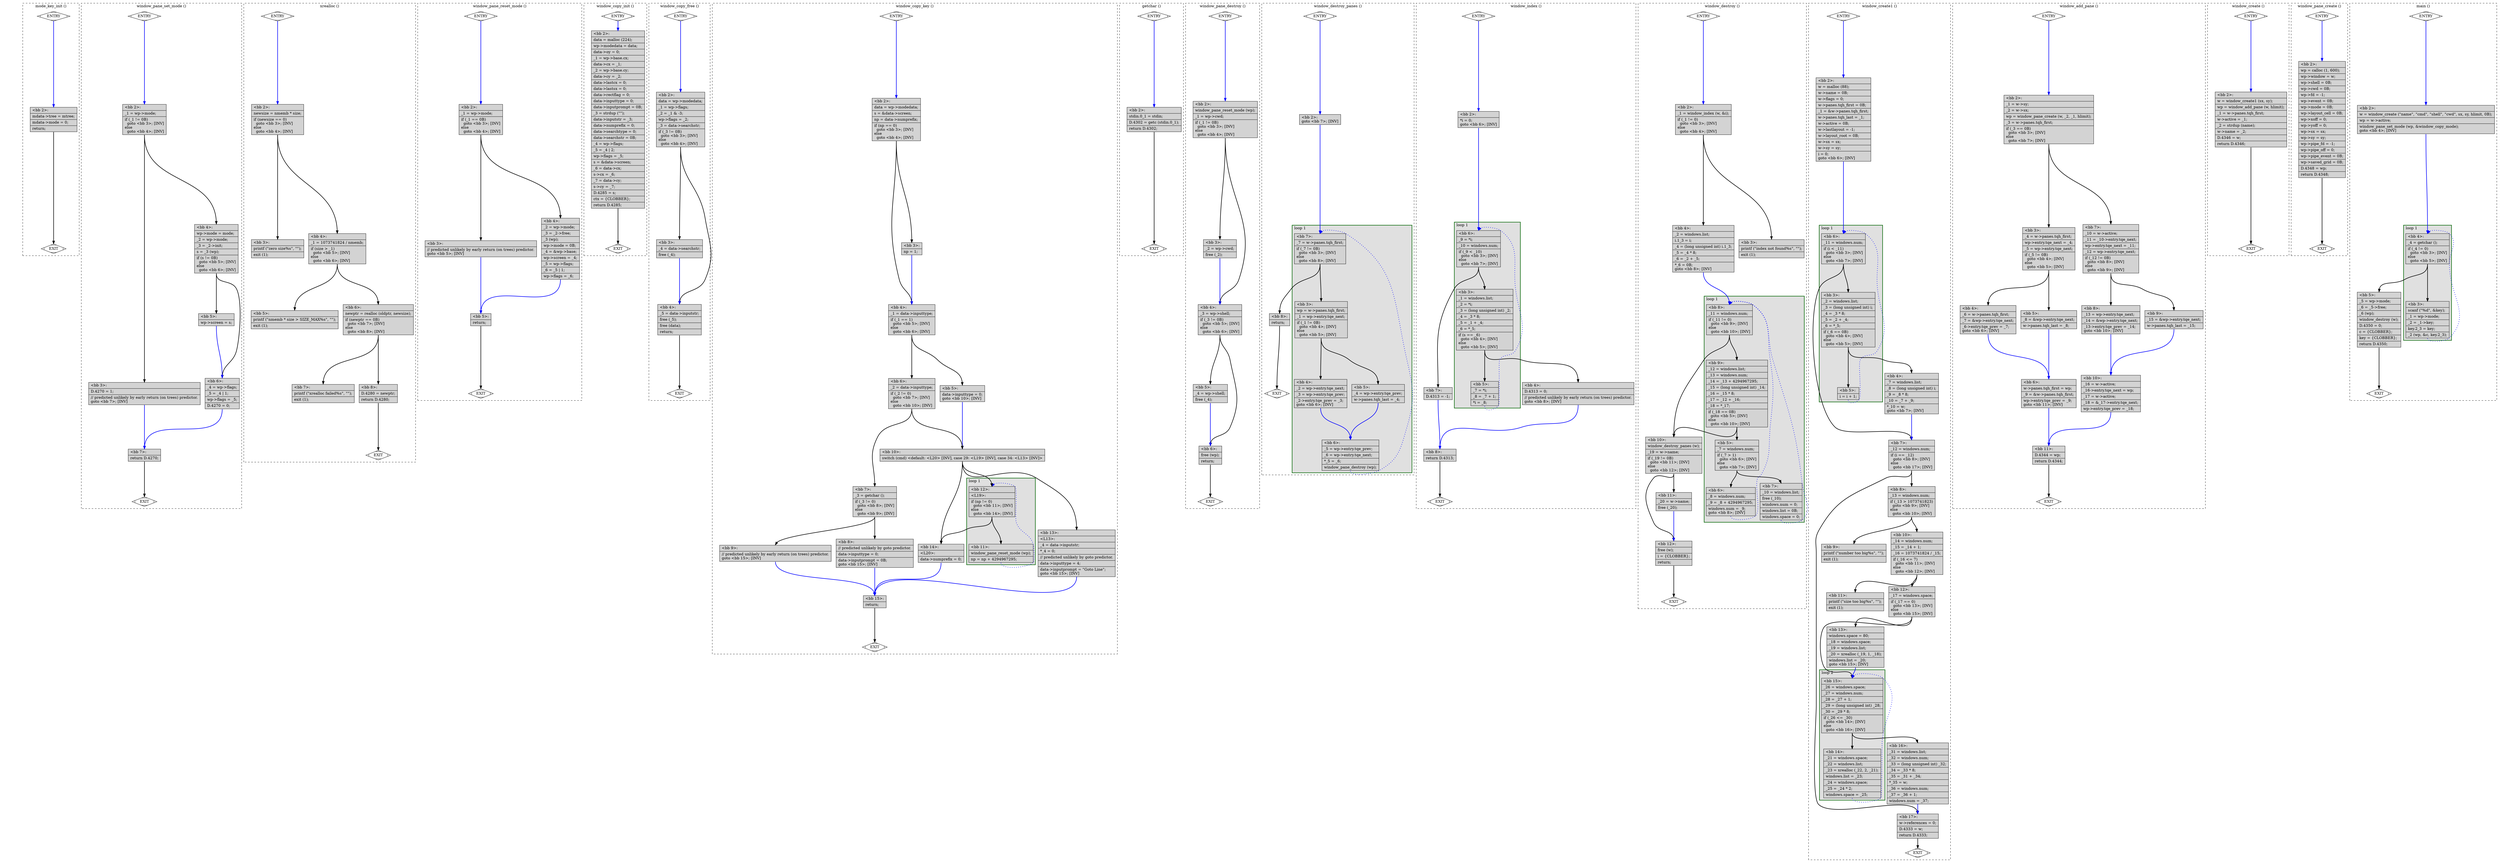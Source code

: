 digraph "test.o-tmux_uaf_1.c.015t.cfg" {
overlap=false;
subgraph "cluster_mode_key_init" {
	style="dashed";
	color="black";
	label="mode_key_init ()";
	fn_22_basic_block_0 [shape=Mdiamond,style=filled,fillcolor=white,label="ENTRY"];

	fn_22_basic_block_1 [shape=Mdiamond,style=filled,fillcolor=white,label="EXIT"];

	fn_22_basic_block_2 [shape=record,style=filled,fillcolor=lightgrey,label="{\<bb\ 2\>:\l\
|mdata-\>tree\ =\ mtree;\l\
|mdata-\>mode\ =\ 0;\l\
|return;\l\
}"];

	fn_22_basic_block_0:s -> fn_22_basic_block_2:n [style="solid,bold",color=blue,weight=100,constraint=true];
	fn_22_basic_block_2:s -> fn_22_basic_block_1:n [style="solid,bold",color=black,weight=10,constraint=true];
	fn_22_basic_block_0:s -> fn_22_basic_block_1:n [style="invis",constraint=true];
}
subgraph "cluster_window_pane_set_mode" {
	style="dashed";
	color="black";
	label="window_pane_set_mode ()";
	fn_23_basic_block_0 [shape=Mdiamond,style=filled,fillcolor=white,label="ENTRY"];

	fn_23_basic_block_1 [shape=Mdiamond,style=filled,fillcolor=white,label="EXIT"];

	fn_23_basic_block_2 [shape=record,style=filled,fillcolor=lightgrey,label="{\<bb\ 2\>:\l\
|_1\ =\ wp-\>mode;\l\
|if\ (_1\ !=\ 0B)\l\
\ \ goto\ \<bb\ 3\>;\ [INV]\l\
else\l\
\ \ goto\ \<bb\ 4\>;\ [INV]\l\
}"];

	fn_23_basic_block_3 [shape=record,style=filled,fillcolor=lightgrey,label="{\<bb\ 3\>:\l\
|D.4270\ =\ 1;\l\
|//\ predicted\ unlikely\ by\ early\ return\ (on\ trees)\ predictor.\l\
goto\ \<bb\ 7\>;\ [INV]\l\
}"];

	fn_23_basic_block_4 [shape=record,style=filled,fillcolor=lightgrey,label="{\<bb\ 4\>:\l\
|wp-\>mode\ =\ mode;\l\
|_2\ =\ wp-\>mode;\l\
|_3\ =\ _2-\>init;\l\
|s\ =\ _3\ (wp);\l\
|if\ (s\ !=\ 0B)\l\
\ \ goto\ \<bb\ 5\>;\ [INV]\l\
else\l\
\ \ goto\ \<bb\ 6\>;\ [INV]\l\
}"];

	fn_23_basic_block_5 [shape=record,style=filled,fillcolor=lightgrey,label="{\<bb\ 5\>:\l\
|wp-\>screen\ =\ s;\l\
}"];

	fn_23_basic_block_6 [shape=record,style=filled,fillcolor=lightgrey,label="{\<bb\ 6\>:\l\
|_4\ =\ wp-\>flags;\l\
|_5\ =\ _4\ \|\ 1;\l\
|wp-\>flags\ =\ _5;\l\
|D.4270\ =\ 0;\l\
}"];

	fn_23_basic_block_7 [shape=record,style=filled,fillcolor=lightgrey,label="{\<bb\ 7\>:\l\
|return\ D.4270;\l\
}"];

	fn_23_basic_block_0:s -> fn_23_basic_block_2:n [style="solid,bold",color=blue,weight=100,constraint=true];
	fn_23_basic_block_2:s -> fn_23_basic_block_3:n [style="solid,bold",color=black,weight=10,constraint=true];
	fn_23_basic_block_2:s -> fn_23_basic_block_4:n [style="solid,bold",color=black,weight=10,constraint=true];
	fn_23_basic_block_3:s -> fn_23_basic_block_7:n [style="solid,bold",color=blue,weight=100,constraint=true];
	fn_23_basic_block_4:s -> fn_23_basic_block_5:n [style="solid,bold",color=black,weight=10,constraint=true];
	fn_23_basic_block_4:s -> fn_23_basic_block_6:n [style="solid,bold",color=black,weight=10,constraint=true];
	fn_23_basic_block_5:s -> fn_23_basic_block_6:n [style="solid,bold",color=blue,weight=100,constraint=true];
	fn_23_basic_block_6:s -> fn_23_basic_block_7:n [style="solid,bold",color=blue,weight=100,constraint=true];
	fn_23_basic_block_7:s -> fn_23_basic_block_1:n [style="solid,bold",color=black,weight=10,constraint=true];
	fn_23_basic_block_0:s -> fn_23_basic_block_1:n [style="invis",constraint=true];
}
subgraph "cluster_xrealloc" {
	style="dashed";
	color="black";
	label="xrealloc ()";
	fn_24_basic_block_0 [shape=Mdiamond,style=filled,fillcolor=white,label="ENTRY"];

	fn_24_basic_block_1 [shape=Mdiamond,style=filled,fillcolor=white,label="EXIT"];

	fn_24_basic_block_2 [shape=record,style=filled,fillcolor=lightgrey,label="{\<bb\ 2\>:\l\
|newsize\ =\ nmemb\ *\ size;\l\
|if\ (newsize\ ==\ 0)\l\
\ \ goto\ \<bb\ 3\>;\ [INV]\l\
else\l\
\ \ goto\ \<bb\ 4\>;\ [INV]\l\
}"];

	fn_24_basic_block_3 [shape=record,style=filled,fillcolor=lightgrey,label="{\<bb\ 3\>:\l\
|printf\ (\"zero\ size%s\",\ \"\");\l\
|exit\ (1);\l\
}"];

	fn_24_basic_block_4 [shape=record,style=filled,fillcolor=lightgrey,label="{\<bb\ 4\>:\l\
|_1\ =\ 1073741824\ /\ nmemb;\l\
|if\ (size\ \>\ _1)\l\
\ \ goto\ \<bb\ 5\>;\ [INV]\l\
else\l\
\ \ goto\ \<bb\ 6\>;\ [INV]\l\
}"];

	fn_24_basic_block_5 [shape=record,style=filled,fillcolor=lightgrey,label="{\<bb\ 5\>:\l\
|printf\ (\"nmemb\ *\ size\ \>\ SIZE_MAX%s\",\ \"\");\l\
|exit\ (1);\l\
}"];

	fn_24_basic_block_6 [shape=record,style=filled,fillcolor=lightgrey,label="{\<bb\ 6\>:\l\
|newptr\ =\ realloc\ (oldptr,\ newsize);\l\
|if\ (newptr\ ==\ 0B)\l\
\ \ goto\ \<bb\ 7\>;\ [INV]\l\
else\l\
\ \ goto\ \<bb\ 8\>;\ [INV]\l\
}"];

	fn_24_basic_block_7 [shape=record,style=filled,fillcolor=lightgrey,label="{\<bb\ 7\>:\l\
|printf\ (\"xrealloc\ failed%s\",\ \"\");\l\
|exit\ (1);\l\
}"];

	fn_24_basic_block_8 [shape=record,style=filled,fillcolor=lightgrey,label="{\<bb\ 8\>:\l\
|D.4280\ =\ newptr;\l\
|return\ D.4280;\l\
}"];

	fn_24_basic_block_0:s -> fn_24_basic_block_2:n [style="solid,bold",color=blue,weight=100,constraint=true];
	fn_24_basic_block_2:s -> fn_24_basic_block_3:n [style="solid,bold",color=black,weight=10,constraint=true];
	fn_24_basic_block_2:s -> fn_24_basic_block_4:n [style="solid,bold",color=black,weight=10,constraint=true];
	fn_24_basic_block_4:s -> fn_24_basic_block_5:n [style="solid,bold",color=black,weight=10,constraint=true];
	fn_24_basic_block_4:s -> fn_24_basic_block_6:n [style="solid,bold",color=black,weight=10,constraint=true];
	fn_24_basic_block_6:s -> fn_24_basic_block_7:n [style="solid,bold",color=black,weight=10,constraint=true];
	fn_24_basic_block_6:s -> fn_24_basic_block_8:n [style="solid,bold",color=black,weight=10,constraint=true];
	fn_24_basic_block_8:s -> fn_24_basic_block_1:n [style="solid,bold",color=black,weight=10,constraint=true];
	fn_24_basic_block_0:s -> fn_24_basic_block_1:n [style="invis",constraint=true];
}
subgraph "cluster_window_pane_reset_mode" {
	style="dashed";
	color="black";
	label="window_pane_reset_mode ()";
	fn_25_basic_block_0 [shape=Mdiamond,style=filled,fillcolor=white,label="ENTRY"];

	fn_25_basic_block_1 [shape=Mdiamond,style=filled,fillcolor=white,label="EXIT"];

	fn_25_basic_block_2 [shape=record,style=filled,fillcolor=lightgrey,label="{\<bb\ 2\>:\l\
|_1\ =\ wp-\>mode;\l\
|if\ (_1\ ==\ 0B)\l\
\ \ goto\ \<bb\ 3\>;\ [INV]\l\
else\l\
\ \ goto\ \<bb\ 4\>;\ [INV]\l\
}"];

	fn_25_basic_block_3 [shape=record,style=filled,fillcolor=lightgrey,label="{\<bb\ 3\>:\l\
|//\ predicted\ unlikely\ by\ early\ return\ (on\ trees)\ predictor.\l\
goto\ \<bb\ 5\>;\ [INV]\l\
}"];

	fn_25_basic_block_4 [shape=record,style=filled,fillcolor=lightgrey,label="{\<bb\ 4\>:\l\
|_2\ =\ wp-\>mode;\l\
|_3\ =\ _2-\>free;\l\
|_3\ (wp);\l\
|wp-\>mode\ =\ 0B;\l\
|_4\ =\ &wp-\>base;\l\
|wp-\>screen\ =\ _4;\l\
|_5\ =\ wp-\>flags;\l\
|_6\ =\ _5\ \|\ 1;\l\
|wp-\>flags\ =\ _6;\l\
}"];

	fn_25_basic_block_5 [shape=record,style=filled,fillcolor=lightgrey,label="{\<bb\ 5\>:\l\
|return;\l\
}"];

	fn_25_basic_block_0:s -> fn_25_basic_block_2:n [style="solid,bold",color=blue,weight=100,constraint=true];
	fn_25_basic_block_2:s -> fn_25_basic_block_3:n [style="solid,bold",color=black,weight=10,constraint=true];
	fn_25_basic_block_2:s -> fn_25_basic_block_4:n [style="solid,bold",color=black,weight=10,constraint=true];
	fn_25_basic_block_3:s -> fn_25_basic_block_5:n [style="solid,bold",color=blue,weight=100,constraint=true];
	fn_25_basic_block_4:s -> fn_25_basic_block_5:n [style="solid,bold",color=blue,weight=100,constraint=true];
	fn_25_basic_block_5:s -> fn_25_basic_block_1:n [style="solid,bold",color=black,weight=10,constraint=true];
	fn_25_basic_block_0:s -> fn_25_basic_block_1:n [style="invis",constraint=true];
}
subgraph "cluster_window_copy_init" {
	style="dashed";
	color="black";
	label="window_copy_init ()";
	fn_26_basic_block_0 [shape=Mdiamond,style=filled,fillcolor=white,label="ENTRY"];

	fn_26_basic_block_1 [shape=Mdiamond,style=filled,fillcolor=white,label="EXIT"];

	fn_26_basic_block_2 [shape=record,style=filled,fillcolor=lightgrey,label="{\<bb\ 2\>:\l\
|data\ =\ malloc\ (224);\l\
|wp-\>modedata\ =\ data;\l\
|data-\>oy\ =\ 0;\l\
|_1\ =\ wp-\>base.cx;\l\
|data-\>cx\ =\ _1;\l\
|_2\ =\ wp-\>base.cy;\l\
|data-\>cy\ =\ _2;\l\
|data-\>lastcx\ =\ 0;\l\
|data-\>lastsx\ =\ 0;\l\
|data-\>rectflag\ =\ 0;\l\
|data-\>inputtype\ =\ 0;\l\
|data-\>inputprompt\ =\ 0B;\l\
|_3\ =\ strdup\ (\"\");\l\
|data-\>inputstr\ =\ _3;\l\
|data-\>numprefix\ =\ 0;\l\
|data-\>searchtype\ =\ 0;\l\
|data-\>searchstr\ =\ 0B;\l\
|_4\ =\ wp-\>flags;\l\
|_5\ =\ _4\ \|\ 2;\l\
|wp-\>flags\ =\ _5;\l\
|s\ =\ &data-\>screen;\l\
|_6\ =\ data-\>cx;\l\
|s-\>cx\ =\ _6;\l\
|_7\ =\ data-\>cy;\l\
|s-\>cy\ =\ _7;\l\
|D.4285\ =\ s;\l\
|ctx\ =\ \{CLOBBER\};\l\
|return\ D.4285;\l\
}"];

	fn_26_basic_block_0:s -> fn_26_basic_block_2:n [style="solid,bold",color=blue,weight=100,constraint=true];
	fn_26_basic_block_2:s -> fn_26_basic_block_1:n [style="solid,bold",color=black,weight=10,constraint=true];
	fn_26_basic_block_0:s -> fn_26_basic_block_1:n [style="invis",constraint=true];
}
subgraph "cluster_window_copy_free" {
	style="dashed";
	color="black";
	label="window_copy_free ()";
	fn_27_basic_block_0 [shape=Mdiamond,style=filled,fillcolor=white,label="ENTRY"];

	fn_27_basic_block_1 [shape=Mdiamond,style=filled,fillcolor=white,label="EXIT"];

	fn_27_basic_block_2 [shape=record,style=filled,fillcolor=lightgrey,label="{\<bb\ 2\>:\l\
|data\ =\ wp-\>modedata;\l\
|_1\ =\ wp-\>flags;\l\
|_2\ =\ _1\ &\ -3;\l\
|wp-\>flags\ =\ _2;\l\
|_3\ =\ data-\>searchstr;\l\
|if\ (_3\ !=\ 0B)\l\
\ \ goto\ \<bb\ 3\>;\ [INV]\l\
else\l\
\ \ goto\ \<bb\ 4\>;\ [INV]\l\
}"];

	fn_27_basic_block_3 [shape=record,style=filled,fillcolor=lightgrey,label="{\<bb\ 3\>:\l\
|_4\ =\ data-\>searchstr;\l\
|free\ (_4);\l\
}"];

	fn_27_basic_block_4 [shape=record,style=filled,fillcolor=lightgrey,label="{\<bb\ 4\>:\l\
|_5\ =\ data-\>inputstr;\l\
|free\ (_5);\l\
|free\ (data);\l\
|return;\l\
}"];

	fn_27_basic_block_0:s -> fn_27_basic_block_2:n [style="solid,bold",color=blue,weight=100,constraint=true];
	fn_27_basic_block_2:s -> fn_27_basic_block_3:n [style="solid,bold",color=black,weight=10,constraint=true];
	fn_27_basic_block_2:s -> fn_27_basic_block_4:n [style="solid,bold",color=black,weight=10,constraint=true];
	fn_27_basic_block_3:s -> fn_27_basic_block_4:n [style="solid,bold",color=blue,weight=100,constraint=true];
	fn_27_basic_block_4:s -> fn_27_basic_block_1:n [style="solid,bold",color=black,weight=10,constraint=true];
	fn_27_basic_block_0:s -> fn_27_basic_block_1:n [style="invis",constraint=true];
}
subgraph "cluster_window_copy_key" {
	style="dashed";
	color="black";
	label="window_copy_key ()";
	subgraph cluster_28_1 {
	style="filled";
	color="darkgreen";
	fillcolor="grey88";
	label="loop 1";
	labeljust=l;
	penwidth=2;
	fn_28_basic_block_12 [shape=record,style=filled,fillcolor=lightgrey,label="{\<bb\ 12\>:\l\
|\<L19\>:\l\
|if\ (np\ !=\ 0)\l\
\ \ goto\ \<bb\ 11\>;\ [INV]\l\
else\l\
\ \ goto\ \<bb\ 14\>;\ [INV]\l\
}"];

	fn_28_basic_block_11 [shape=record,style=filled,fillcolor=lightgrey,label="{\<bb\ 11\>:\l\
|window_pane_reset_mode\ (wp);\l\
|np\ =\ np\ +\ 4294967295;\l\
}"];

	}
	fn_28_basic_block_0 [shape=Mdiamond,style=filled,fillcolor=white,label="ENTRY"];

	fn_28_basic_block_1 [shape=Mdiamond,style=filled,fillcolor=white,label="EXIT"];

	fn_28_basic_block_2 [shape=record,style=filled,fillcolor=lightgrey,label="{\<bb\ 2\>:\l\
|data\ =\ wp-\>modedata;\l\
|s\ =\ &data-\>screen;\l\
|np\ =\ data-\>numprefix;\l\
|if\ (np\ ==\ 0)\l\
\ \ goto\ \<bb\ 3\>;\ [INV]\l\
else\l\
\ \ goto\ \<bb\ 4\>;\ [INV]\l\
}"];

	fn_28_basic_block_3 [shape=record,style=filled,fillcolor=lightgrey,label="{\<bb\ 3\>:\l\
|np\ =\ 1;\l\
}"];

	fn_28_basic_block_4 [shape=record,style=filled,fillcolor=lightgrey,label="{\<bb\ 4\>:\l\
|_1\ =\ data-\>inputtype;\l\
|if\ (_1\ ==\ 1)\l\
\ \ goto\ \<bb\ 5\>;\ [INV]\l\
else\l\
\ \ goto\ \<bb\ 6\>;\ [INV]\l\
}"];

	fn_28_basic_block_5 [shape=record,style=filled,fillcolor=lightgrey,label="{\<bb\ 5\>:\l\
|data-\>inputtype\ =\ 0;\l\
goto\ \<bb\ 10\>;\ [INV]\l\
}"];

	fn_28_basic_block_6 [shape=record,style=filled,fillcolor=lightgrey,label="{\<bb\ 6\>:\l\
|_2\ =\ data-\>inputtype;\l\
|if\ (_2\ !=\ 0)\l\
\ \ goto\ \<bb\ 7\>;\ [INV]\l\
else\l\
\ \ goto\ \<bb\ 10\>;\ [INV]\l\
}"];

	fn_28_basic_block_7 [shape=record,style=filled,fillcolor=lightgrey,label="{\<bb\ 7\>:\l\
|_3\ =\ getchar\ ();\l\
|if\ (_3\ !=\ 0)\l\
\ \ goto\ \<bb\ 8\>;\ [INV]\l\
else\l\
\ \ goto\ \<bb\ 9\>;\ [INV]\l\
}"];

	fn_28_basic_block_8 [shape=record,style=filled,fillcolor=lightgrey,label="{\<bb\ 8\>:\l\
|//\ predicted\ unlikely\ by\ goto\ predictor.\l\
|data-\>inputtype\ =\ 0;\l\
|data-\>inputprompt\ =\ 0B;\l\
goto\ \<bb\ 15\>;\ [INV]\l\
}"];

	fn_28_basic_block_9 [shape=record,style=filled,fillcolor=lightgrey,label="{\<bb\ 9\>:\l\
|//\ predicted\ unlikely\ by\ early\ return\ (on\ trees)\ predictor.\l\
goto\ \<bb\ 15\>;\ [INV]\l\
}"];

	fn_28_basic_block_10 [shape=record,style=filled,fillcolor=lightgrey,label="{\<bb\ 10\>:\l\
|switch\ (cmd)\ \<default:\ \<L20\>\ [INV],\ case\ 29:\ \<L19\>\ [INV],\ case\ 34:\ \<L13\>\ [INV]\>\l\
}"];

	fn_28_basic_block_13 [shape=record,style=filled,fillcolor=lightgrey,label="{\<bb\ 13\>:\l\
|\<L13\>:\l\
|_4\ =\ data-\>inputstr;\l\
|*_4\ =\ 0;\l\
|//\ predicted\ unlikely\ by\ goto\ predictor.\l\
|data-\>inputtype\ =\ 4;\l\
|data-\>inputprompt\ =\ \"Goto\ Line\";\l\
goto\ \<bb\ 15\>;\ [INV]\l\
}"];

	fn_28_basic_block_14 [shape=record,style=filled,fillcolor=lightgrey,label="{\<bb\ 14\>:\l\
|\<L20\>:\l\
|data-\>numprefix\ =\ 0;\l\
}"];

	fn_28_basic_block_15 [shape=record,style=filled,fillcolor=lightgrey,label="{\<bb\ 15\>:\l\
|return;\l\
}"];

	fn_28_basic_block_0:s -> fn_28_basic_block_2:n [style="solid,bold",color=blue,weight=100,constraint=true];
	fn_28_basic_block_2:s -> fn_28_basic_block_3:n [style="solid,bold",color=black,weight=10,constraint=true];
	fn_28_basic_block_2:s -> fn_28_basic_block_4:n [style="solid,bold",color=black,weight=10,constraint=true];
	fn_28_basic_block_3:s -> fn_28_basic_block_4:n [style="solid,bold",color=blue,weight=100,constraint=true];
	fn_28_basic_block_4:s -> fn_28_basic_block_5:n [style="solid,bold",color=black,weight=10,constraint=true];
	fn_28_basic_block_4:s -> fn_28_basic_block_6:n [style="solid,bold",color=black,weight=10,constraint=true];
	fn_28_basic_block_5:s -> fn_28_basic_block_10:n [style="solid,bold",color=blue,weight=100,constraint=true];
	fn_28_basic_block_6:s -> fn_28_basic_block_7:n [style="solid,bold",color=black,weight=10,constraint=true];
	fn_28_basic_block_6:s -> fn_28_basic_block_10:n [style="solid,bold",color=black,weight=10,constraint=true];
	fn_28_basic_block_7:s -> fn_28_basic_block_8:n [style="solid,bold",color=black,weight=10,constraint=true];
	fn_28_basic_block_7:s -> fn_28_basic_block_9:n [style="solid,bold",color=black,weight=10,constraint=true];
	fn_28_basic_block_8:s -> fn_28_basic_block_15:n [style="solid,bold",color=blue,weight=100,constraint=true];
	fn_28_basic_block_9:s -> fn_28_basic_block_15:n [style="solid,bold",color=blue,weight=100,constraint=true];
	fn_28_basic_block_10:s -> fn_28_basic_block_14:n [style="solid,bold",color=black,weight=10,constraint=true];
	fn_28_basic_block_10:s -> fn_28_basic_block_12:n [style="solid,bold",color=black,weight=10,constraint=true];
	fn_28_basic_block_10:s -> fn_28_basic_block_13:n [style="solid,bold",color=black,weight=10,constraint=true];
	fn_28_basic_block_11:s -> fn_28_basic_block_12:n [style="dotted,bold",color=blue,weight=10,constraint=false];
	fn_28_basic_block_12:s -> fn_28_basic_block_11:n [style="solid,bold",color=black,weight=10,constraint=true];
	fn_28_basic_block_12:s -> fn_28_basic_block_14:n [style="solid,bold",color=black,weight=10,constraint=true];
	fn_28_basic_block_13:s -> fn_28_basic_block_15:n [style="solid,bold",color=blue,weight=100,constraint=true];
	fn_28_basic_block_14:s -> fn_28_basic_block_15:n [style="solid,bold",color=blue,weight=100,constraint=true];
	fn_28_basic_block_15:s -> fn_28_basic_block_1:n [style="solid,bold",color=black,weight=10,constraint=true];
	fn_28_basic_block_0:s -> fn_28_basic_block_1:n [style="invis",constraint=true];
}
subgraph "cluster_getchar" {
	style="dashed";
	color="black";
	label="getchar ()";
	fn_1_basic_block_0 [shape=Mdiamond,style=filled,fillcolor=white,label="ENTRY"];

	fn_1_basic_block_1 [shape=Mdiamond,style=filled,fillcolor=white,label="EXIT"];

	fn_1_basic_block_2 [shape=record,style=filled,fillcolor=lightgrey,label="{\<bb\ 2\>:\l\
|stdin.0_1\ =\ stdin;\l\
|D.4302\ =\ getc\ (stdin.0_1);\l\
|return\ D.4302;\l\
}"];

	fn_1_basic_block_0:s -> fn_1_basic_block_2:n [style="solid,bold",color=blue,weight=100,constraint=true];
	fn_1_basic_block_2:s -> fn_1_basic_block_1:n [style="solid,bold",color=black,weight=10,constraint=true];
	fn_1_basic_block_0:s -> fn_1_basic_block_1:n [style="invis",constraint=true];
}
subgraph "cluster_window_pane_destroy" {
	style="dashed";
	color="black";
	label="window_pane_destroy ()";
	fn_29_basic_block_0 [shape=Mdiamond,style=filled,fillcolor=white,label="ENTRY"];

	fn_29_basic_block_1 [shape=Mdiamond,style=filled,fillcolor=white,label="EXIT"];

	fn_29_basic_block_2 [shape=record,style=filled,fillcolor=lightgrey,label="{\<bb\ 2\>:\l\
|window_pane_reset_mode\ (wp);\l\
|_1\ =\ wp-\>cwd;\l\
|if\ (_1\ !=\ 0B)\l\
\ \ goto\ \<bb\ 3\>;\ [INV]\l\
else\l\
\ \ goto\ \<bb\ 4\>;\ [INV]\l\
}"];

	fn_29_basic_block_3 [shape=record,style=filled,fillcolor=lightgrey,label="{\<bb\ 3\>:\l\
|_2\ =\ wp-\>cwd;\l\
|free\ (_2);\l\
}"];

	fn_29_basic_block_4 [shape=record,style=filled,fillcolor=lightgrey,label="{\<bb\ 4\>:\l\
|_3\ =\ wp-\>shell;\l\
|if\ (_3\ !=\ 0B)\l\
\ \ goto\ \<bb\ 5\>;\ [INV]\l\
else\l\
\ \ goto\ \<bb\ 6\>;\ [INV]\l\
}"];

	fn_29_basic_block_5 [shape=record,style=filled,fillcolor=lightgrey,label="{\<bb\ 5\>:\l\
|_4\ =\ wp-\>shell;\l\
|free\ (_4);\l\
}"];

	fn_29_basic_block_6 [shape=record,style=filled,fillcolor=lightgrey,label="{\<bb\ 6\>:\l\
|free\ (wp);\l\
|return;\l\
}"];

	fn_29_basic_block_0:s -> fn_29_basic_block_2:n [style="solid,bold",color=blue,weight=100,constraint=true];
	fn_29_basic_block_2:s -> fn_29_basic_block_3:n [style="solid,bold",color=black,weight=10,constraint=true];
	fn_29_basic_block_2:s -> fn_29_basic_block_4:n [style="solid,bold",color=black,weight=10,constraint=true];
	fn_29_basic_block_3:s -> fn_29_basic_block_4:n [style="solid,bold",color=blue,weight=100,constraint=true];
	fn_29_basic_block_4:s -> fn_29_basic_block_5:n [style="solid,bold",color=black,weight=10,constraint=true];
	fn_29_basic_block_4:s -> fn_29_basic_block_6:n [style="solid,bold",color=black,weight=10,constraint=true];
	fn_29_basic_block_5:s -> fn_29_basic_block_6:n [style="solid,bold",color=blue,weight=100,constraint=true];
	fn_29_basic_block_6:s -> fn_29_basic_block_1:n [style="solid,bold",color=black,weight=10,constraint=true];
	fn_29_basic_block_0:s -> fn_29_basic_block_1:n [style="invis",constraint=true];
}
subgraph "cluster_window_destroy_panes" {
	style="dashed";
	color="black";
	label="window_destroy_panes ()";
	subgraph cluster_30_1 {
	style="filled";
	color="darkgreen";
	fillcolor="grey88";
	label="loop 1";
	labeljust=l;
	penwidth=2;
	fn_30_basic_block_7 [shape=record,style=filled,fillcolor=lightgrey,label="{\<bb\ 7\>:\l\
|_7\ =\ w-\>panes.tqh_first;\l\
|if\ (_7\ !=\ 0B)\l\
\ \ goto\ \<bb\ 3\>;\ [INV]\l\
else\l\
\ \ goto\ \<bb\ 8\>;\ [INV]\l\
}"];

	fn_30_basic_block_3 [shape=record,style=filled,fillcolor=lightgrey,label="{\<bb\ 3\>:\l\
|wp\ =\ w-\>panes.tqh_first;\l\
|_1\ =\ wp-\>entry.tqe_next;\l\
|if\ (_1\ !=\ 0B)\l\
\ \ goto\ \<bb\ 4\>;\ [INV]\l\
else\l\
\ \ goto\ \<bb\ 5\>;\ [INV]\l\
}"];

	fn_30_basic_block_4 [shape=record,style=filled,fillcolor=lightgrey,label="{\<bb\ 4\>:\l\
|_2\ =\ wp-\>entry.tqe_next;\l\
|_3\ =\ wp-\>entry.tqe_prev;\l\
|_2-\>entry.tqe_prev\ =\ _3;\l\
goto\ \<bb\ 6\>;\ [INV]\l\
}"];

	fn_30_basic_block_5 [shape=record,style=filled,fillcolor=lightgrey,label="{\<bb\ 5\>:\l\
|_4\ =\ wp-\>entry.tqe_prev;\l\
|w-\>panes.tqh_last\ =\ _4;\l\
}"];

	fn_30_basic_block_6 [shape=record,style=filled,fillcolor=lightgrey,label="{\<bb\ 6\>:\l\
|_5\ =\ wp-\>entry.tqe_prev;\l\
|_6\ =\ wp-\>entry.tqe_next;\l\
|*_5\ =\ _6;\l\
|window_pane_destroy\ (wp);\l\
}"];

	}
	fn_30_basic_block_0 [shape=Mdiamond,style=filled,fillcolor=white,label="ENTRY"];

	fn_30_basic_block_1 [shape=Mdiamond,style=filled,fillcolor=white,label="EXIT"];

	fn_30_basic_block_2 [shape=record,style=filled,fillcolor=lightgrey,label="{\<bb\ 2\>:\l\
goto\ \<bb\ 7\>;\ [INV]\l\
}"];

	fn_30_basic_block_8 [shape=record,style=filled,fillcolor=lightgrey,label="{\<bb\ 8\>:\l\
|return;\l\
}"];

	fn_30_basic_block_0:s -> fn_30_basic_block_2:n [style="solid,bold",color=blue,weight=100,constraint=true];
	fn_30_basic_block_2:s -> fn_30_basic_block_7:n [style="solid,bold",color=blue,weight=100,constraint=true];
	fn_30_basic_block_3:s -> fn_30_basic_block_4:n [style="solid,bold",color=black,weight=10,constraint=true];
	fn_30_basic_block_3:s -> fn_30_basic_block_5:n [style="solid,bold",color=black,weight=10,constraint=true];
	fn_30_basic_block_4:s -> fn_30_basic_block_6:n [style="solid,bold",color=blue,weight=100,constraint=true];
	fn_30_basic_block_5:s -> fn_30_basic_block_6:n [style="solid,bold",color=blue,weight=100,constraint=true];
	fn_30_basic_block_6:s -> fn_30_basic_block_7:n [style="dotted,bold",color=blue,weight=10,constraint=false];
	fn_30_basic_block_7:s -> fn_30_basic_block_3:n [style="solid,bold",color=black,weight=10,constraint=true];
	fn_30_basic_block_7:s -> fn_30_basic_block_8:n [style="solid,bold",color=black,weight=10,constraint=true];
	fn_30_basic_block_8:s -> fn_30_basic_block_1:n [style="solid,bold",color=black,weight=10,constraint=true];
	fn_30_basic_block_0:s -> fn_30_basic_block_1:n [style="invis",constraint=true];
}
subgraph "cluster_window_index" {
	style="dashed";
	color="black";
	label="window_index ()";
	subgraph cluster_31_1 {
	style="filled";
	color="darkgreen";
	fillcolor="grey88";
	label="loop 1";
	labeljust=l;
	penwidth=2;
	fn_31_basic_block_6 [shape=record,style=filled,fillcolor=lightgrey,label="{\<bb\ 6\>:\l\
|_9\ =\ *i;\l\
|_10\ =\ windows.num;\l\
|if\ (_9\ \<\ _10)\l\
\ \ goto\ \<bb\ 3\>;\ [INV]\l\
else\l\
\ \ goto\ \<bb\ 7\>;\ [INV]\l\
}"];

	fn_31_basic_block_3 [shape=record,style=filled,fillcolor=lightgrey,label="{\<bb\ 3\>:\l\
|_1\ =\ windows.list;\l\
|_2\ =\ *i;\l\
|_3\ =\ (long\ unsigned\ int)\ _2;\l\
|_4\ =\ _3\ *\ 8;\l\
|_5\ =\ _1\ +\ _4;\l\
|_6\ =\ *_5;\l\
|if\ (s\ ==\ _6)\l\
\ \ goto\ \<bb\ 4\>;\ [INV]\l\
else\l\
\ \ goto\ \<bb\ 5\>;\ [INV]\l\
}"];

	fn_31_basic_block_5 [shape=record,style=filled,fillcolor=lightgrey,label="{\<bb\ 5\>:\l\
|_7\ =\ *i;\l\
|_8\ =\ _7\ +\ 1;\l\
|*i\ =\ _8;\l\
}"];

	}
	fn_31_basic_block_0 [shape=Mdiamond,style=filled,fillcolor=white,label="ENTRY"];

	fn_31_basic_block_1 [shape=Mdiamond,style=filled,fillcolor=white,label="EXIT"];

	fn_31_basic_block_2 [shape=record,style=filled,fillcolor=lightgrey,label="{\<bb\ 2\>:\l\
|*i\ =\ 0;\l\
goto\ \<bb\ 6\>;\ [INV]\l\
}"];

	fn_31_basic_block_4 [shape=record,style=filled,fillcolor=lightgrey,label="{\<bb\ 4\>:\l\
|D.4313\ =\ 0;\l\
|//\ predicted\ unlikely\ by\ early\ return\ (on\ trees)\ predictor.\l\
goto\ \<bb\ 8\>;\ [INV]\l\
}"];

	fn_31_basic_block_7 [shape=record,style=filled,fillcolor=lightgrey,label="{\<bb\ 7\>:\l\
|D.4313\ =\ -1;\l\
}"];

	fn_31_basic_block_8 [shape=record,style=filled,fillcolor=lightgrey,label="{\<bb\ 8\>:\l\
|return\ D.4313;\l\
}"];

	fn_31_basic_block_0:s -> fn_31_basic_block_2:n [style="solid,bold",color=blue,weight=100,constraint=true];
	fn_31_basic_block_2:s -> fn_31_basic_block_6:n [style="solid,bold",color=blue,weight=100,constraint=true];
	fn_31_basic_block_3:s -> fn_31_basic_block_4:n [style="solid,bold",color=black,weight=10,constraint=true];
	fn_31_basic_block_3:s -> fn_31_basic_block_5:n [style="solid,bold",color=black,weight=10,constraint=true];
	fn_31_basic_block_4:s -> fn_31_basic_block_8:n [style="solid,bold",color=blue,weight=100,constraint=true];
	fn_31_basic_block_5:s -> fn_31_basic_block_6:n [style="dotted,bold",color=blue,weight=10,constraint=false];
	fn_31_basic_block_6:s -> fn_31_basic_block_3:n [style="solid,bold",color=black,weight=10,constraint=true];
	fn_31_basic_block_6:s -> fn_31_basic_block_7:n [style="solid,bold",color=black,weight=10,constraint=true];
	fn_31_basic_block_7:s -> fn_31_basic_block_8:n [style="solid,bold",color=blue,weight=100,constraint=true];
	fn_31_basic_block_8:s -> fn_31_basic_block_1:n [style="solid,bold",color=black,weight=10,constraint=true];
	fn_31_basic_block_0:s -> fn_31_basic_block_1:n [style="invis",constraint=true];
}
subgraph "cluster_window_destroy" {
	style="dashed";
	color="black";
	label="window_destroy ()";
	subgraph cluster_32_1 {
	style="filled";
	color="darkgreen";
	fillcolor="grey88";
	label="loop 1";
	labeljust=l;
	penwidth=2;
	fn_32_basic_block_8 [shape=record,style=filled,fillcolor=lightgrey,label="{\<bb\ 8\>:\l\
|_11\ =\ windows.num;\l\
|if\ (_11\ !=\ 0)\l\
\ \ goto\ \<bb\ 9\>;\ [INV]\l\
else\l\
\ \ goto\ \<bb\ 10\>;\ [INV]\l\
}"];

	fn_32_basic_block_9 [shape=record,style=filled,fillcolor=lightgrey,label="{\<bb\ 9\>:\l\
|_12\ =\ windows.list;\l\
|_13\ =\ windows.num;\l\
|_14\ =\ _13\ +\ 4294967295;\l\
|_15\ =\ (long\ unsigned\ int)\ _14;\l\
|_16\ =\ _15\ *\ 8;\l\
|_17\ =\ _12\ +\ _16;\l\
|_18\ =\ *_17;\l\
|if\ (_18\ ==\ 0B)\l\
\ \ goto\ \<bb\ 5\>;\ [INV]\l\
else\l\
\ \ goto\ \<bb\ 10\>;\ [INV]\l\
}"];

	fn_32_basic_block_5 [shape=record,style=filled,fillcolor=lightgrey,label="{\<bb\ 5\>:\l\
|_7\ =\ windows.num;\l\
|if\ (_7\ \>\ 1)\l\
\ \ goto\ \<bb\ 6\>;\ [INV]\l\
else\l\
\ \ goto\ \<bb\ 7\>;\ [INV]\l\
}"];

	fn_32_basic_block_6 [shape=record,style=filled,fillcolor=lightgrey,label="{\<bb\ 6\>:\l\
|_8\ =\ windows.num;\l\
|_9\ =\ _8\ +\ 4294967295;\l\
|windows.num\ =\ _9;\l\
goto\ \<bb\ 8\>;\ [INV]\l\
}"];

	fn_32_basic_block_7 [shape=record,style=filled,fillcolor=lightgrey,label="{\<bb\ 7\>:\l\
|_10\ =\ windows.list;\l\
|free\ (_10);\l\
|windows.num\ =\ 0;\l\
|windows.list\ =\ 0B;\l\
|windows.space\ =\ 0;\l\
}"];

	}
	fn_32_basic_block_0 [shape=Mdiamond,style=filled,fillcolor=white,label="ENTRY"];

	fn_32_basic_block_1 [shape=Mdiamond,style=filled,fillcolor=white,label="EXIT"];

	fn_32_basic_block_2 [shape=record,style=filled,fillcolor=lightgrey,label="{\<bb\ 2\>:\l\
|_1\ =\ window_index\ (w,\ &i);\l\
|if\ (_1\ !=\ 0)\l\
\ \ goto\ \<bb\ 3\>;\ [INV]\l\
else\l\
\ \ goto\ \<bb\ 4\>;\ [INV]\l\
}"];

	fn_32_basic_block_3 [shape=record,style=filled,fillcolor=lightgrey,label="{\<bb\ 3\>:\l\
|printf\ (\"index\ not\ found%s\",\ \"\");\l\
|exit\ (1);\l\
}"];

	fn_32_basic_block_4 [shape=record,style=filled,fillcolor=lightgrey,label="{\<bb\ 4\>:\l\
|_2\ =\ windows.list;\l\
|i.1_3\ =\ i;\l\
|_4\ =\ (long\ unsigned\ int)\ i.1_3;\l\
|_5\ =\ _4\ *\ 8;\l\
|_6\ =\ _2\ +\ _5;\l\
|*_6\ =\ 0B;\l\
goto\ \<bb\ 8\>;\ [INV]\l\
}"];

	fn_32_basic_block_10 [shape=record,style=filled,fillcolor=lightgrey,label="{\<bb\ 10\>:\l\
|window_destroy_panes\ (w);\l\
|_19\ =\ w-\>name;\l\
|if\ (_19\ !=\ 0B)\l\
\ \ goto\ \<bb\ 11\>;\ [INV]\l\
else\l\
\ \ goto\ \<bb\ 12\>;\ [INV]\l\
}"];

	fn_32_basic_block_11 [shape=record,style=filled,fillcolor=lightgrey,label="{\<bb\ 11\>:\l\
|_20\ =\ w-\>name;\l\
|free\ (_20);\l\
}"];

	fn_32_basic_block_12 [shape=record,style=filled,fillcolor=lightgrey,label="{\<bb\ 12\>:\l\
|free\ (w);\l\
|i\ =\ \{CLOBBER\};\l\
|return;\l\
}"];

	fn_32_basic_block_0:s -> fn_32_basic_block_2:n [style="solid,bold",color=blue,weight=100,constraint=true];
	fn_32_basic_block_2:s -> fn_32_basic_block_3:n [style="solid,bold",color=black,weight=10,constraint=true];
	fn_32_basic_block_2:s -> fn_32_basic_block_4:n [style="solid,bold",color=black,weight=10,constraint=true];
	fn_32_basic_block_4:s -> fn_32_basic_block_8:n [style="solid,bold",color=blue,weight=100,constraint=true];
	fn_32_basic_block_5:s -> fn_32_basic_block_6:n [style="solid,bold",color=black,weight=10,constraint=true];
	fn_32_basic_block_5:s -> fn_32_basic_block_7:n [style="solid,bold",color=black,weight=10,constraint=true];
	fn_32_basic_block_6:s -> fn_32_basic_block_8:n [style="dotted,bold",color=blue,weight=10,constraint=false];
	fn_32_basic_block_7:s -> fn_32_basic_block_8:n [style="dotted,bold",color=blue,weight=10,constraint=false];
	fn_32_basic_block_8:s -> fn_32_basic_block_9:n [style="solid,bold",color=black,weight=10,constraint=true];
	fn_32_basic_block_8:s -> fn_32_basic_block_10:n [style="solid,bold",color=black,weight=10,constraint=true];
	fn_32_basic_block_9:s -> fn_32_basic_block_5:n [style="solid,bold",color=black,weight=10,constraint=true];
	fn_32_basic_block_9:s -> fn_32_basic_block_10:n [style="solid,bold",color=black,weight=10,constraint=true];
	fn_32_basic_block_10:s -> fn_32_basic_block_11:n [style="solid,bold",color=black,weight=10,constraint=true];
	fn_32_basic_block_10:s -> fn_32_basic_block_12:n [style="solid,bold",color=black,weight=10,constraint=true];
	fn_32_basic_block_11:s -> fn_32_basic_block_12:n [style="solid,bold",color=blue,weight=100,constraint=true];
	fn_32_basic_block_12:s -> fn_32_basic_block_1:n [style="solid,bold",color=black,weight=10,constraint=true];
	fn_32_basic_block_0:s -> fn_32_basic_block_1:n [style="invis",constraint=true];
}
subgraph "cluster_window_create1" {
	style="dashed";
	color="black";
	label="window_create1 ()";
	subgraph cluster_33_2 {
	style="filled";
	color="darkgreen";
	fillcolor="grey88";
	label="loop 2";
	labeljust=l;
	penwidth=2;
	fn_33_basic_block_15 [shape=record,style=filled,fillcolor=lightgrey,label="{\<bb\ 15\>:\l\
|_26\ =\ windows.space;\l\
|_27\ =\ windows.num;\l\
|_28\ =\ _27\ +\ 1;\l\
|_29\ =\ (long\ unsigned\ int)\ _28;\l\
|_30\ =\ _29\ *\ 8;\l\
|if\ (_26\ \<=\ _30)\l\
\ \ goto\ \<bb\ 14\>;\ [INV]\l\
else\l\
\ \ goto\ \<bb\ 16\>;\ [INV]\l\
}"];

	fn_33_basic_block_14 [shape=record,style=filled,fillcolor=lightgrey,label="{\<bb\ 14\>:\l\
|_21\ =\ windows.space;\l\
|_22\ =\ windows.list;\l\
|_23\ =\ xrealloc\ (_22,\ 2,\ _21);\l\
|windows.list\ =\ _23;\l\
|_24\ =\ windows.space;\l\
|_25\ =\ _24\ *\ 2;\l\
|windows.space\ =\ _25;\l\
}"];

	}
	subgraph cluster_33_1 {
	style="filled";
	color="darkgreen";
	fillcolor="grey88";
	label="loop 1";
	labeljust=l;
	penwidth=2;
	fn_33_basic_block_6 [shape=record,style=filled,fillcolor=lightgrey,label="{\<bb\ 6\>:\l\
|_11\ =\ windows.num;\l\
|if\ (i\ \<\ _11)\l\
\ \ goto\ \<bb\ 3\>;\ [INV]\l\
else\l\
\ \ goto\ \<bb\ 7\>;\ [INV]\l\
}"];

	fn_33_basic_block_3 [shape=record,style=filled,fillcolor=lightgrey,label="{\<bb\ 3\>:\l\
|_2\ =\ windows.list;\l\
|_3\ =\ (long\ unsigned\ int)\ i;\l\
|_4\ =\ _3\ *\ 8;\l\
|_5\ =\ _2\ +\ _4;\l\
|_6\ =\ *_5;\l\
|if\ (_6\ ==\ 0B)\l\
\ \ goto\ \<bb\ 4\>;\ [INV]\l\
else\l\
\ \ goto\ \<bb\ 5\>;\ [INV]\l\
}"];

	fn_33_basic_block_5 [shape=record,style=filled,fillcolor=lightgrey,label="{\<bb\ 5\>:\l\
|i\ =\ i\ +\ 1;\l\
}"];

	}
	fn_33_basic_block_0 [shape=Mdiamond,style=filled,fillcolor=white,label="ENTRY"];

	fn_33_basic_block_1 [shape=Mdiamond,style=filled,fillcolor=white,label="EXIT"];

	fn_33_basic_block_2 [shape=record,style=filled,fillcolor=lightgrey,label="{\<bb\ 2\>:\l\
|w\ =\ malloc\ (88);\l\
|w-\>name\ =\ 0B;\l\
|w-\>flags\ =\ 0;\l\
|w-\>panes.tqh_first\ =\ 0B;\l\
|_1\ =\ &w-\>panes.tqh_first;\l\
|w-\>panes.tqh_last\ =\ _1;\l\
|w-\>active\ =\ 0B;\l\
|w-\>lastlayout\ =\ -1;\l\
|w-\>layout_root\ =\ 0B;\l\
|w-\>sx\ =\ sx;\l\
|w-\>sy\ =\ sy;\l\
|i\ =\ 0;\l\
goto\ \<bb\ 6\>;\ [INV]\l\
}"];

	fn_33_basic_block_4 [shape=record,style=filled,fillcolor=lightgrey,label="{\<bb\ 4\>:\l\
|_7\ =\ windows.list;\l\
|_8\ =\ (long\ unsigned\ int)\ i;\l\
|_9\ =\ _8\ *\ 8;\l\
|_10\ =\ _7\ +\ _9;\l\
|*_10\ =\ w;\l\
goto\ \<bb\ 7\>;\ [INV]\l\
}"];

	fn_33_basic_block_7 [shape=record,style=filled,fillcolor=lightgrey,label="{\<bb\ 7\>:\l\
|_12\ =\ windows.num;\l\
|if\ (i\ ==\ _12)\l\
\ \ goto\ \<bb\ 8\>;\ [INV]\l\
else\l\
\ \ goto\ \<bb\ 17\>;\ [INV]\l\
}"];

	fn_33_basic_block_8 [shape=record,style=filled,fillcolor=lightgrey,label="{\<bb\ 8\>:\l\
|_13\ =\ windows.num;\l\
|if\ (_13\ \>\ 1073741823)\l\
\ \ goto\ \<bb\ 9\>;\ [INV]\l\
else\l\
\ \ goto\ \<bb\ 10\>;\ [INV]\l\
}"];

	fn_33_basic_block_9 [shape=record,style=filled,fillcolor=lightgrey,label="{\<bb\ 9\>:\l\
|printf\ (\"number\ too\ big%s\",\ \"\");\l\
|exit\ (1);\l\
}"];

	fn_33_basic_block_10 [shape=record,style=filled,fillcolor=lightgrey,label="{\<bb\ 10\>:\l\
|_14\ =\ windows.num;\l\
|_15\ =\ _14\ +\ 1;\l\
|_16\ =\ 1073741824\ /\ _15;\l\
|if\ (_16\ \<=\ 7)\l\
\ \ goto\ \<bb\ 11\>;\ [INV]\l\
else\l\
\ \ goto\ \<bb\ 12\>;\ [INV]\l\
}"];

	fn_33_basic_block_11 [shape=record,style=filled,fillcolor=lightgrey,label="{\<bb\ 11\>:\l\
|printf\ (\"size\ too\ big%s\",\ \"\");\l\
|exit\ (1);\l\
}"];

	fn_33_basic_block_12 [shape=record,style=filled,fillcolor=lightgrey,label="{\<bb\ 12\>:\l\
|_17\ =\ windows.space;\l\
|if\ (_17\ ==\ 0)\l\
\ \ goto\ \<bb\ 13\>;\ [INV]\l\
else\l\
\ \ goto\ \<bb\ 15\>;\ [INV]\l\
}"];

	fn_33_basic_block_13 [shape=record,style=filled,fillcolor=lightgrey,label="{\<bb\ 13\>:\l\
|windows.space\ =\ 80;\l\
|_18\ =\ windows.space;\l\
|_19\ =\ windows.list;\l\
|_20\ =\ xrealloc\ (_19,\ 1,\ _18);\l\
|windows.list\ =\ _20;\l\
goto\ \<bb\ 15\>;\ [INV]\l\
}"];

	fn_33_basic_block_16 [shape=record,style=filled,fillcolor=lightgrey,label="{\<bb\ 16\>:\l\
|_31\ =\ windows.list;\l\
|_32\ =\ windows.num;\l\
|_33\ =\ (long\ unsigned\ int)\ _32;\l\
|_34\ =\ _33\ *\ 8;\l\
|_35\ =\ _31\ +\ _34;\l\
|*_35\ =\ w;\l\
|_36\ =\ windows.num;\l\
|_37\ =\ _36\ +\ 1;\l\
|windows.num\ =\ _37;\l\
}"];

	fn_33_basic_block_17 [shape=record,style=filled,fillcolor=lightgrey,label="{\<bb\ 17\>:\l\
|w-\>references\ =\ 0;\l\
|D.4333\ =\ w;\l\
|return\ D.4333;\l\
}"];

	fn_33_basic_block_0:s -> fn_33_basic_block_2:n [style="solid,bold",color=blue,weight=100,constraint=true];
	fn_33_basic_block_2:s -> fn_33_basic_block_6:n [style="solid,bold",color=blue,weight=100,constraint=true];
	fn_33_basic_block_3:s -> fn_33_basic_block_4:n [style="solid,bold",color=black,weight=10,constraint=true];
	fn_33_basic_block_3:s -> fn_33_basic_block_5:n [style="solid,bold",color=black,weight=10,constraint=true];
	fn_33_basic_block_4:s -> fn_33_basic_block_7:n [style="solid,bold",color=blue,weight=100,constraint=true];
	fn_33_basic_block_5:s -> fn_33_basic_block_6:n [style="dotted,bold",color=blue,weight=10,constraint=false];
	fn_33_basic_block_6:s -> fn_33_basic_block_3:n [style="solid,bold",color=black,weight=10,constraint=true];
	fn_33_basic_block_6:s -> fn_33_basic_block_7:n [style="solid,bold",color=black,weight=10,constraint=true];
	fn_33_basic_block_7:s -> fn_33_basic_block_8:n [style="solid,bold",color=black,weight=10,constraint=true];
	fn_33_basic_block_7:s -> fn_33_basic_block_17:n [style="solid,bold",color=black,weight=10,constraint=true];
	fn_33_basic_block_8:s -> fn_33_basic_block_9:n [style="solid,bold",color=black,weight=10,constraint=true];
	fn_33_basic_block_8:s -> fn_33_basic_block_10:n [style="solid,bold",color=black,weight=10,constraint=true];
	fn_33_basic_block_10:s -> fn_33_basic_block_11:n [style="solid,bold",color=black,weight=10,constraint=true];
	fn_33_basic_block_10:s -> fn_33_basic_block_12:n [style="solid,bold",color=black,weight=10,constraint=true];
	fn_33_basic_block_12:s -> fn_33_basic_block_13:n [style="solid,bold",color=black,weight=10,constraint=true];
	fn_33_basic_block_12:s -> fn_33_basic_block_15:n [style="solid,bold",color=black,weight=10,constraint=true];
	fn_33_basic_block_13:s -> fn_33_basic_block_15:n [style="solid,bold",color=blue,weight=100,constraint=true];
	fn_33_basic_block_14:s -> fn_33_basic_block_15:n [style="dotted,bold",color=blue,weight=10,constraint=false];
	fn_33_basic_block_15:s -> fn_33_basic_block_14:n [style="solid,bold",color=black,weight=10,constraint=true];
	fn_33_basic_block_15:s -> fn_33_basic_block_16:n [style="solid,bold",color=black,weight=10,constraint=true];
	fn_33_basic_block_16:s -> fn_33_basic_block_17:n [style="solid,bold",color=blue,weight=100,constraint=true];
	fn_33_basic_block_17:s -> fn_33_basic_block_1:n [style="solid,bold",color=black,weight=10,constraint=true];
	fn_33_basic_block_0:s -> fn_33_basic_block_1:n [style="invis",constraint=true];
}
subgraph "cluster_window_add_pane" {
	style="dashed";
	color="black";
	label="window_add_pane ()";
	fn_34_basic_block_0 [shape=Mdiamond,style=filled,fillcolor=white,label="ENTRY"];

	fn_34_basic_block_1 [shape=Mdiamond,style=filled,fillcolor=white,label="EXIT"];

	fn_34_basic_block_2 [shape=record,style=filled,fillcolor=lightgrey,label="{\<bb\ 2\>:\l\
|_1\ =\ w-\>sy;\l\
|_2\ =\ w-\>sx;\l\
|wp\ =\ window_pane_create\ (w,\ _2,\ _1,\ hlimit);\l\
|_3\ =\ w-\>panes.tqh_first;\l\
|if\ (_3\ ==\ 0B)\l\
\ \ goto\ \<bb\ 3\>;\ [INV]\l\
else\l\
\ \ goto\ \<bb\ 7\>;\ [INV]\l\
}"];

	fn_34_basic_block_3 [shape=record,style=filled,fillcolor=lightgrey,label="{\<bb\ 3\>:\l\
|_4\ =\ w-\>panes.tqh_first;\l\
|wp-\>entry.tqe_next\ =\ _4;\l\
|_5\ =\ wp-\>entry.tqe_next;\l\
|if\ (_5\ !=\ 0B)\l\
\ \ goto\ \<bb\ 4\>;\ [INV]\l\
else\l\
\ \ goto\ \<bb\ 5\>;\ [INV]\l\
}"];

	fn_34_basic_block_4 [shape=record,style=filled,fillcolor=lightgrey,label="{\<bb\ 4\>:\l\
|_6\ =\ w-\>panes.tqh_first;\l\
|_7\ =\ &wp-\>entry.tqe_next;\l\
|_6-\>entry.tqe_prev\ =\ _7;\l\
goto\ \<bb\ 6\>;\ [INV]\l\
}"];

	fn_34_basic_block_5 [shape=record,style=filled,fillcolor=lightgrey,label="{\<bb\ 5\>:\l\
|_8\ =\ &wp-\>entry.tqe_next;\l\
|w-\>panes.tqh_last\ =\ _8;\l\
}"];

	fn_34_basic_block_6 [shape=record,style=filled,fillcolor=lightgrey,label="{\<bb\ 6\>:\l\
|w-\>panes.tqh_first\ =\ wp;\l\
|_9\ =\ &w-\>panes.tqh_first;\l\
|wp-\>entry.tqe_prev\ =\ _9;\l\
goto\ \<bb\ 11\>;\ [INV]\l\
}"];

	fn_34_basic_block_7 [shape=record,style=filled,fillcolor=lightgrey,label="{\<bb\ 7\>:\l\
|_10\ =\ w-\>active;\l\
|_11\ =\ _10-\>entry.tqe_next;\l\
|wp-\>entry.tqe_next\ =\ _11;\l\
|_12\ =\ wp-\>entry.tqe_next;\l\
|if\ (_12\ !=\ 0B)\l\
\ \ goto\ \<bb\ 8\>;\ [INV]\l\
else\l\
\ \ goto\ \<bb\ 9\>;\ [INV]\l\
}"];

	fn_34_basic_block_8 [shape=record,style=filled,fillcolor=lightgrey,label="{\<bb\ 8\>:\l\
|_13\ =\ wp-\>entry.tqe_next;\l\
|_14\ =\ &wp-\>entry.tqe_next;\l\
|_13-\>entry.tqe_prev\ =\ _14;\l\
goto\ \<bb\ 10\>;\ [INV]\l\
}"];

	fn_34_basic_block_9 [shape=record,style=filled,fillcolor=lightgrey,label="{\<bb\ 9\>:\l\
|_15\ =\ &wp-\>entry.tqe_next;\l\
|w-\>panes.tqh_last\ =\ _15;\l\
}"];

	fn_34_basic_block_10 [shape=record,style=filled,fillcolor=lightgrey,label="{\<bb\ 10\>:\l\
|_16\ =\ w-\>active;\l\
|_16-\>entry.tqe_next\ =\ wp;\l\
|_17\ =\ w-\>active;\l\
|_18\ =\ &_17-\>entry.tqe_next;\l\
|wp-\>entry.tqe_prev\ =\ _18;\l\
}"];

	fn_34_basic_block_11 [shape=record,style=filled,fillcolor=lightgrey,label="{\<bb\ 11\>:\l\
|D.4344\ =\ wp;\l\
|return\ D.4344;\l\
}"];

	fn_34_basic_block_0:s -> fn_34_basic_block_2:n [style="solid,bold",color=blue,weight=100,constraint=true];
	fn_34_basic_block_2:s -> fn_34_basic_block_3:n [style="solid,bold",color=black,weight=10,constraint=true];
	fn_34_basic_block_2:s -> fn_34_basic_block_7:n [style="solid,bold",color=black,weight=10,constraint=true];
	fn_34_basic_block_3:s -> fn_34_basic_block_4:n [style="solid,bold",color=black,weight=10,constraint=true];
	fn_34_basic_block_3:s -> fn_34_basic_block_5:n [style="solid,bold",color=black,weight=10,constraint=true];
	fn_34_basic_block_4:s -> fn_34_basic_block_6:n [style="solid,bold",color=blue,weight=100,constraint=true];
	fn_34_basic_block_5:s -> fn_34_basic_block_6:n [style="solid,bold",color=blue,weight=100,constraint=true];
	fn_34_basic_block_6:s -> fn_34_basic_block_11:n [style="solid,bold",color=blue,weight=100,constraint=true];
	fn_34_basic_block_7:s -> fn_34_basic_block_8:n [style="solid,bold",color=black,weight=10,constraint=true];
	fn_34_basic_block_7:s -> fn_34_basic_block_9:n [style="solid,bold",color=black,weight=10,constraint=true];
	fn_34_basic_block_8:s -> fn_34_basic_block_10:n [style="solid,bold",color=blue,weight=100,constraint=true];
	fn_34_basic_block_9:s -> fn_34_basic_block_10:n [style="solid,bold",color=blue,weight=100,constraint=true];
	fn_34_basic_block_10:s -> fn_34_basic_block_11:n [style="solid,bold",color=blue,weight=100,constraint=true];
	fn_34_basic_block_11:s -> fn_34_basic_block_1:n [style="solid,bold",color=black,weight=10,constraint=true];
	fn_34_basic_block_0:s -> fn_34_basic_block_1:n [style="invis",constraint=true];
}
subgraph "cluster_window_create" {
	style="dashed";
	color="black";
	label="window_create ()";
	fn_35_basic_block_0 [shape=Mdiamond,style=filled,fillcolor=white,label="ENTRY"];

	fn_35_basic_block_1 [shape=Mdiamond,style=filled,fillcolor=white,label="EXIT"];

	fn_35_basic_block_2 [shape=record,style=filled,fillcolor=lightgrey,label="{\<bb\ 2\>:\l\
|w\ =\ window_create1\ (sx,\ sy);\l\
|wp\ =\ window_add_pane\ (w,\ hlimit);\l\
|_1\ =\ w-\>panes.tqh_first;\l\
|w-\>active\ =\ _1;\l\
|_2\ =\ strdup\ (name);\l\
|w-\>name\ =\ _2;\l\
|D.4346\ =\ w;\l\
|return\ D.4346;\l\
}"];

	fn_35_basic_block_0:s -> fn_35_basic_block_2:n [style="solid,bold",color=blue,weight=100,constraint=true];
	fn_35_basic_block_2:s -> fn_35_basic_block_1:n [style="solid,bold",color=black,weight=10,constraint=true];
	fn_35_basic_block_0:s -> fn_35_basic_block_1:n [style="invis",constraint=true];
}
subgraph "cluster_window_pane_create" {
	style="dashed";
	color="black";
	label="window_pane_create ()";
	fn_36_basic_block_0 [shape=Mdiamond,style=filled,fillcolor=white,label="ENTRY"];

	fn_36_basic_block_1 [shape=Mdiamond,style=filled,fillcolor=white,label="EXIT"];

	fn_36_basic_block_2 [shape=record,style=filled,fillcolor=lightgrey,label="{\<bb\ 2\>:\l\
|wp\ =\ calloc\ (1,\ 600);\l\
|wp-\>window\ =\ w;\l\
|wp-\>shell\ =\ 0B;\l\
|wp-\>cwd\ =\ 0B;\l\
|wp-\>fd\ =\ -1;\l\
|wp-\>event\ =\ 0B;\l\
|wp-\>mode\ =\ 0B;\l\
|wp-\>layout_cell\ =\ 0B;\l\
|wp-\>xoff\ =\ 0;\l\
|wp-\>yoff\ =\ 0;\l\
|wp-\>sx\ =\ sx;\l\
|wp-\>sy\ =\ sy;\l\
|wp-\>pipe_fd\ =\ -1;\l\
|wp-\>pipe_off\ =\ 0;\l\
|wp-\>pipe_event\ =\ 0B;\l\
|wp-\>saved_grid\ =\ 0B;\l\
|D.4348\ =\ wp;\l\
|return\ D.4348;\l\
}"];

	fn_36_basic_block_0:s -> fn_36_basic_block_2:n [style="solid,bold",color=blue,weight=100,constraint=true];
	fn_36_basic_block_2:s -> fn_36_basic_block_1:n [style="solid,bold",color=black,weight=10,constraint=true];
	fn_36_basic_block_0:s -> fn_36_basic_block_1:n [style="invis",constraint=true];
}
subgraph "cluster_main" {
	style="dashed";
	color="black";
	label="main ()";
	subgraph cluster_37_1 {
	style="filled";
	color="darkgreen";
	fillcolor="grey88";
	label="loop 1";
	labeljust=l;
	penwidth=2;
	fn_37_basic_block_4 [shape=record,style=filled,fillcolor=lightgrey,label="{\<bb\ 4\>:\l\
|_4\ =\ getchar\ ();\l\
|if\ (_4\ !=\ 0)\l\
\ \ goto\ \<bb\ 3\>;\ [INV]\l\
else\l\
\ \ goto\ \<bb\ 5\>;\ [INV]\l\
}"];

	fn_37_basic_block_3 [shape=record,style=filled,fillcolor=lightgrey,label="{\<bb\ 3\>:\l\
|scanf\ (\"%d\",\ &key);\l\
|_1\ =\ wp-\>mode;\l\
|_2\ =\ _1-\>key;\l\
|key.2_3\ =\ key;\l\
|_2\ (wp,\ &c,\ key.2_3);\l\
}"];

	}
	fn_37_basic_block_0 [shape=Mdiamond,style=filled,fillcolor=white,label="ENTRY"];

	fn_37_basic_block_1 [shape=Mdiamond,style=filled,fillcolor=white,label="EXIT"];

	fn_37_basic_block_2 [shape=record,style=filled,fillcolor=lightgrey,label="{\<bb\ 2\>:\l\
|w\ =\ window_create\ (\"name\",\ \"cmd\",\ \"shell\",\ \"cwd\",\ sx,\ sy,\ hlimit,\ 0B);\l\
|wp\ =\ w-\>active;\l\
|window_pane_set_mode\ (wp,\ &window_copy_mode);\l\
goto\ \<bb\ 4\>;\ [INV]\l\
}"];

	fn_37_basic_block_5 [shape=record,style=filled,fillcolor=lightgrey,label="{\<bb\ 5\>:\l\
|_5\ =\ wp-\>mode;\l\
|_6\ =\ _5-\>free;\l\
|_6\ (wp);\l\
|window_destroy\ (w);\l\
|D.4350\ =\ 0;\l\
|c\ =\ \{CLOBBER\};\l\
|key\ =\ \{CLOBBER\};\l\
|return\ D.4350;\l\
}"];

	fn_37_basic_block_0:s -> fn_37_basic_block_2:n [style="solid,bold",color=blue,weight=100,constraint=true];
	fn_37_basic_block_2:s -> fn_37_basic_block_4:n [style="solid,bold",color=blue,weight=100,constraint=true];
	fn_37_basic_block_3:s -> fn_37_basic_block_4:n [style="dotted,bold",color=blue,weight=10,constraint=false];
	fn_37_basic_block_4:s -> fn_37_basic_block_3:n [style="solid,bold",color=black,weight=10,constraint=true];
	fn_37_basic_block_4:s -> fn_37_basic_block_5:n [style="solid,bold",color=black,weight=10,constraint=true];
	fn_37_basic_block_5:s -> fn_37_basic_block_1:n [style="solid,bold",color=black,weight=10,constraint=true];
	fn_37_basic_block_0:s -> fn_37_basic_block_1:n [style="invis",constraint=true];
}
}
